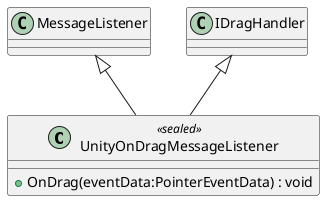 @startuml
class UnityOnDragMessageListener <<sealed>> {
    + OnDrag(eventData:PointerEventData) : void
}
MessageListener <|-- UnityOnDragMessageListener
IDragHandler <|-- UnityOnDragMessageListener
@enduml
